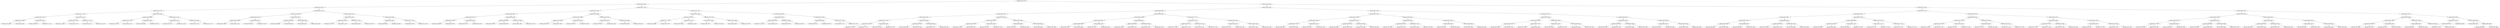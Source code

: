 digraph G{
1856421428 [label="Node{data=[8774, 8774]}"]
1856421428 -> 996359859
996359859 [label="Node{data=[5203, 5203]}"]
996359859 -> 832784158
832784158 [label="Node{data=[3418, 3418]}"]
832784158 -> 1149849559
1149849559 [label="Node{data=[1419, 1419]}"]
1149849559 -> 528813676
528813676 [label="Node{data=[1411, 1411]}"]
528813676 -> 1035025801
1035025801 [label="Node{data=[1405, 1405]}"]
1035025801 -> 377554582
377554582 [label="Node{data=[1168, 1168]}"]
377554582 -> 410518630
410518630 [label="Node{data=[1164, 1164]}"]
377554582 -> 800694123
800694123 [label="Node{data=[1250, 1250]}"]
1035025801 -> 466661984
466661984 [label="Node{data=[1409, 1409]}"]
466661984 -> 91992634
91992634 [label="Node{data=[1408, 1408]}"]
466661984 -> 1576590791
1576590791 [label="Node{data=[1410, 1410]}"]
528813676 -> 1046037460
1046037460 [label="Node{data=[1415, 1415]}"]
1046037460 -> 545568205
545568205 [label="Node{data=[1413, 1413]}"]
545568205 -> 2025204101
2025204101 [label="Node{data=[1412, 1412]}"]
545568205 -> 1673254321
1673254321 [label="Node{data=[1414, 1414]}"]
1046037460 -> 386432497
386432497 [label="Node{data=[1417, 1417]}"]
386432497 -> 312973312
312973312 [label="Node{data=[1416, 1416]}"]
386432497 -> 1536451024
1536451024 [label="Node{data=[1418, 1418]}"]
1149849559 -> 1715417422
1715417422 [label="Node{data=[3410, 3410]}"]
1715417422 -> 839659405
839659405 [label="Node{data=[1980, 1980]}"]
839659405 -> 474334804
474334804 [label="Node{data=[1454, 1454]}"]
474334804 -> 1688710893
1688710893 [label="Node{data=[1420, 1420]}"]
474334804 -> 2072856182
2072856182 [label="Node{data=[1461, 1461]}"]
839659405 -> 674135757
674135757 [label="Node{data=[2854, 2854]}"]
674135757 -> 451640058
451640058 [label="Node{data=[1995, 1995]}"]
674135757 -> 1138913164
1138913164 [label="Node{data=[2878, 2878]}"]
1715417422 -> 1380794224
1380794224 [label="Node{data=[3414, 3414]}"]
1380794224 -> 156167138
156167138 [label="Node{data=[3412, 3412]}"]
156167138 -> 1211333787
1211333787 [label="Node{data=[3411, 3411]}"]
156167138 -> 410903582
410903582 [label="Node{data=[3413, 3413]}"]
1380794224 -> 594607838
594607838 [label="Node{data=[3416, 3416]}"]
594607838 -> 1562316969
1562316969 [label="Node{data=[3415, 3415]}"]
594607838 -> 236677173
236677173 [label="Node{data=[3417, 3417]}"]
832784158 -> 2033266940
2033266940 [label="Node{data=[4671, 4671]}"]
2033266940 -> 1561569034
1561569034 [label="Node{data=[3450, 3450]}"]
1561569034 -> 2016177753
2016177753 [label="Node{data=[3422, 3422]}"]
2016177753 -> 757328809
757328809 [label="Node{data=[3420, 3420]}"]
757328809 -> 1575327777
1575327777 [label="Node{data=[3419, 3419]}"]
757328809 -> 487481184
487481184 [label="Node{data=[3421, 3421]}"]
2016177753 -> 114009150
114009150 [label="Node{data=[3424, 3424]}"]
114009150 -> 872901101
872901101 [label="Node{data=[3423, 3423]}"]
114009150 -> 1171446748
1171446748 [label="Node{data=[3425, 3425]}"]
1561569034 -> 709388633
709388633 [label="Node{data=[4667, 4667]}"]
709388633 -> 1903805050
1903805050 [label="Node{data=[4665, 4665]}"]
1903805050 -> 2118026681
2118026681 [label="Node{data=[4664, 4664]}"]
1903805050 -> 761380249
761380249 [label="Node{data=[4666, 4666]}"]
709388633 -> 1149901773
1149901773 [label="Node{data=[4669, 4669]}"]
1149901773 -> 2069855028
2069855028 [label="Node{data=[4668, 4668]}"]
1149901773 -> 1908812459
1908812459 [label="Node{data=[4670, 4670]}"]
2033266940 -> 1366019199
1366019199 [label="Node{data=[4679, 4679]}"]
1366019199 -> 1168896492
1168896492 [label="Node{data=[4675, 4675]}"]
1168896492 -> 1169007798
1169007798 [label="Node{data=[4673, 4673]}"]
1169007798 -> 100556250
100556250 [label="Node{data=[4672, 4672]}"]
1169007798 -> 175726894
175726894 [label="Node{data=[4674, 4674]}"]
1168896492 -> 273138972
273138972 [label="Node{data=[4677, 4677]}"]
273138972 -> 946293686
946293686 [label="Node{data=[4676, 4676]}"]
273138972 -> 1333842413
1333842413 [label="Node{data=[4678, 4678]}"]
1366019199 -> 246524194
246524194 [label="Node{data=[5020, 5020]}"]
246524194 -> 544273101
544273101 [label="Node{data=[4681, 4681]}"]
544273101 -> 575158158
575158158 [label="Node{data=[4680, 4680]}"]
544273101 -> 1804502419
1804502419 [label="Node{data=[4682, 4682]}"]
246524194 -> 1752553849
1752553849 [label="Node{data=[5077, 5077]}"]
1752553849 -> 1328855072
1328855072 [label="Node{data=[5056, 5056]}"]
1752553849 -> 748880399
748880399 [label="Node{data=[5201, 5201]}"]
996359859 -> 866039829
866039829 [label="Node{data=[7447, 7447]}"]
866039829 -> 1969619214
1969619214 [label="Node{data=[5922, 5922]}"]
1969619214 -> 528044602
528044602 [label="Node{data=[5880, 5880]}"]
528044602 -> 738105504
738105504 [label="Node{data=[5876, 5876]}"]
738105504 -> 1843844058
1843844058 [label="Node{data=[5293, 5293]}"]
1843844058 -> 676184345
676184345 [label="Node{data=[5289, 5289]}"]
1843844058 -> 2104540840
2104540840 [label="Node{data=[5489, 5489]}"]
738105504 -> 580129342
580129342 [label="Node{data=[5878, 5878]}"]
580129342 -> 2042068405
2042068405 [label="Node{data=[5877, 5877]}"]
580129342 -> 1060384403
1060384403 [label="Node{data=[5879, 5879]}"]
528044602 -> 1195987491
1195987491 [label="Node{data=[5884, 5884]}"]
1195987491 -> 1162784022
1162784022 [label="Node{data=[5882, 5882]}"]
1162784022 -> 123091679
123091679 [label="Node{data=[5881, 5881]}"]
1162784022 -> 428399632
428399632 [label="Node{data=[5883, 5883]}"]
1195987491 -> 350047560
350047560 [label="Node{data=[5920, 5920]}"]
350047560 -> 608920792
608920792 [label="Node{data=[5885, 5885]}"]
350047560 -> 318579276
318579276 [label="Node{data=[5921, 5921]}"]
1969619214 -> 1305089119
1305089119 [label="Node{data=[5930, 5930]}"]
1305089119 -> 855877539
855877539 [label="Node{data=[5926, 5926]}"]
855877539 -> 1276209343
1276209343 [label="Node{data=[5924, 5924]}"]
1276209343 -> 923126835
923126835 [label="Node{data=[5923, 5923]}"]
1276209343 -> 712007264
712007264 [label="Node{data=[5925, 5925]}"]
855877539 -> 73452082
73452082 [label="Node{data=[5928, 5928]}"]
73452082 -> 1140006545
1140006545 [label="Node{data=[5927, 5927]}"]
73452082 -> 1510876808
1510876808 [label="Node{data=[5929, 5929]}"]
1305089119 -> 1923473655
1923473655 [label="Node{data=[5978, 5978]}"]
1923473655 -> 1880528331
1880528331 [label="Node{data=[5932, 5932]}"]
1880528331 -> 734661326
734661326 [label="Node{data=[5931, 5931]}"]
1880528331 -> 5981017
5981017 [label="Node{data=[5962, 5962]}"]
1923473655 -> 1562687997
1562687997 [label="Node{data=[6239, 6239]}"]
1562687997 -> 425252703
425252703 [label="Node{data=[6009, 6009]}"]
1562687997 -> 1648308928
1648308928 [label="Node{data=[6254, 6254]}"]
866039829 -> 950330453
950330453 [label="Node{data=[7491, 7491]}"]
950330453 -> 1085757933
1085757933 [label="Node{data=[7483, 7483]}"]
1085757933 -> 529173643
529173643 [label="Node{data=[7479, 7479]}"]
529173643 -> 70784136
70784136 [label="Node{data=[7477, 7477]}"]
70784136 -> 463592982
463592982 [label="Node{data=[7466, 7466]}"]
70784136 -> 1638110398
1638110398 [label="Node{data=[7478, 7478]}"]
529173643 -> 705077973
705077973 [label="Node{data=[7481, 7481]}"]
705077973 -> 1851682633
1851682633 [label="Node{data=[7480, 7480]}"]
705077973 -> 2065321466
2065321466 [label="Node{data=[7482, 7482]}"]
1085757933 -> 107032643
107032643 [label="Node{data=[7487, 7487]}"]
107032643 -> 426654288
426654288 [label="Node{data=[7485, 7485]}"]
426654288 -> 72821267
72821267 [label="Node{data=[7484, 7484]}"]
426654288 -> 755749630
755749630 [label="Node{data=[7486, 7486]}"]
107032643 -> 577178676
577178676 [label="Node{data=[7489, 7489]}"]
577178676 -> 1244860050
1244860050 [label="Node{data=[7488, 7488]}"]
577178676 -> 1997120117
1997120117 [label="Node{data=[7490, 7490]}"]
950330453 -> 73794120
73794120 [label="Node{data=[8766, 8766]}"]
73794120 -> 511354972
511354972 [label="Node{data=[8762, 8762]}"]
511354972 -> 1282372255
1282372255 [label="Node{data=[8760, 8760]}"]
1282372255 -> 1993304941
1993304941 [label="Node{data=[7702, 7702]}"]
1282372255 -> 1116685246
1116685246 [label="Node{data=[8761, 8761]}"]
511354972 -> 159132667
159132667 [label="Node{data=[8764, 8764]}"]
159132667 -> 1051745217
1051745217 [label="Node{data=[8763, 8763]}"]
159132667 -> 866765689
866765689 [label="Node{data=[8765, 8765]}"]
73794120 -> 193199105
193199105 [label="Node{data=[8770, 8770]}"]
193199105 -> 1665674617
1665674617 [label="Node{data=[8768, 8768]}"]
1665674617 -> 1603931266
1603931266 [label="Node{data=[8767, 8767]}"]
1665674617 -> 580253195
580253195 [label="Node{data=[8769, 8769]}"]
193199105 -> 920810924
920810924 [label="Node{data=[8772, 8772]}"]
920810924 -> 342074860
342074860 [label="Node{data=[8771, 8771]}"]
920810924 -> 454182398
454182398 [label="Node{data=[8773, 8773]}"]
1856421428 -> 372956473
372956473 [label="Node{data=[9643, 9643]}"]
372956473 -> 869307719
869307719 [label="Node{data=[9185, 9185]}"]
869307719 -> 982850068
982850068 [label="Node{data=[8806, 8806]}"]
982850068 -> 866227469
866227469 [label="Node{data=[8790, 8790]}"]
866227469 -> 1932678485
1932678485 [label="Node{data=[8782, 8782]}"]
1932678485 -> 1157598425
1157598425 [label="Node{data=[8778, 8778]}"]
1157598425 -> 1445489640
1445489640 [label="Node{data=[8776, 8776]}"]
1445489640 -> 1763612125
1763612125 [label="Node{data=[8775, 8775]}"]
1445489640 -> 141032790
141032790 [label="Node{data=[8777, 8777]}"]
1157598425 -> 818295239
818295239 [label="Node{data=[8780, 8780]}"]
818295239 -> 631536412
631536412 [label="Node{data=[8779, 8779]}"]
818295239 -> 948544008
948544008 [label="Node{data=[8781, 8781]}"]
1932678485 -> 263415042
263415042 [label="Node{data=[8786, 8786]}"]
263415042 -> 242890042
242890042 [label="Node{data=[8784, 8784]}"]
242890042 -> 142660466
142660466 [label="Node{data=[8783, 8783]}"]
242890042 -> 2104277384
2104277384 [label="Node{data=[8785, 8785]}"]
263415042 -> 1776502866
1776502866 [label="Node{data=[8788, 8788]}"]
1776502866 -> 921658289
921658289 [label="Node{data=[8787, 8787]}"]
1776502866 -> 947535197
947535197 [label="Node{data=[8789, 8789]}"]
866227469 -> 541225763
541225763 [label="Node{data=[8798, 8798]}"]
541225763 -> 1393561249
1393561249 [label="Node{data=[8794, 8794]}"]
1393561249 -> 514788761
514788761 [label="Node{data=[8792, 8792]}"]
514788761 -> 2002148292
2002148292 [label="Node{data=[8791, 8791]}"]
514788761 -> 1153365350
1153365350 [label="Node{data=[8793, 8793]}"]
1393561249 -> 394825302
394825302 [label="Node{data=[8796, 8796]}"]
394825302 -> 1907202811
1907202811 [label="Node{data=[8795, 8795]}"]
394825302 -> 878733169
878733169 [label="Node{data=[8797, 8797]}"]
541225763 -> 122073438
122073438 [label="Node{data=[8802, 8802]}"]
122073438 -> 1416590814
1416590814 [label="Node{data=[8800, 8800]}"]
1416590814 -> 1225283562
1225283562 [label="Node{data=[8799, 8799]}"]
1416590814 -> 2120546901
2120546901 [label="Node{data=[8801, 8801]}"]
122073438 -> 1285187718
1285187718 [label="Node{data=[8804, 8804]}"]
1285187718 -> 1676948814
1676948814 [label="Node{data=[8803, 8803]}"]
1285187718 -> 1757972957
1757972957 [label="Node{data=[8805, 8805]}"]
982850068 -> 833056963
833056963 [label="Node{data=[8822, 8822]}"]
833056963 -> 778498089
778498089 [label="Node{data=[8814, 8814]}"]
778498089 -> 1828384494
1828384494 [label="Node{data=[8810, 8810]}"]
1828384494 -> 1087378637
1087378637 [label="Node{data=[8808, 8808]}"]
1087378637 -> 1257985404
1257985404 [label="Node{data=[8807, 8807]}"]
1087378637 -> 1392837554
1392837554 [label="Node{data=[8809, 8809]}"]
1828384494 -> 1756568226
1756568226 [label="Node{data=[8812, 8812]}"]
1756568226 -> 671423749
671423749 [label="Node{data=[8811, 8811]}"]
1756568226 -> 952495564
952495564 [label="Node{data=[8813, 8813]}"]
778498089 -> 1134977525
1134977525 [label="Node{data=[8818, 8818]}"]
1134977525 -> 858785065
858785065 [label="Node{data=[8816, 8816]}"]
858785065 -> 861784959
861784959 [label="Node{data=[8815, 8815]}"]
858785065 -> 618785621
618785621 [label="Node{data=[8817, 8817]}"]
1134977525 -> 1412993013
1412993013 [label="Node{data=[8820, 8820]}"]
1412993013 -> 1729286422
1729286422 [label="Node{data=[8819, 8819]}"]
1412993013 -> 986310840
986310840 [label="Node{data=[8821, 8821]}"]
833056963 -> 291047415
291047415 [label="Node{data=[9177, 9177]}"]
291047415 -> 26113294
26113294 [label="Node{data=[9173, 9173]}"]
26113294 -> 1894092360
1894092360 [label="Node{data=[9171, 9171]}"]
1894092360 -> 94123204
94123204 [label="Node{data=[9170, 9170]}"]
1894092360 -> 1554246975
1554246975 [label="Node{data=[9172, 9172]}"]
26113294 -> 787989920
787989920 [label="Node{data=[9175, 9175]}"]
787989920 -> 1924962808
1924962808 [label="Node{data=[9174, 9174]}"]
787989920 -> 375564671
375564671 [label="Node{data=[9176, 9176]}"]
291047415 -> 1441494169
1441494169 [label="Node{data=[9181, 9181]}"]
1441494169 -> 1168204097
1168204097 [label="Node{data=[9179, 9179]}"]
1168204097 -> 1405375316
1405375316 [label="Node{data=[9178, 9178]}"]
1168204097 -> 1357787394
1357787394 [label="Node{data=[9180, 9180]}"]
1441494169 -> 1588582458
1588582458 [label="Node{data=[9183, 9183]}"]
1588582458 -> 281674183
281674183 [label="Node{data=[9182, 9182]}"]
1588582458 -> 1634053753
1634053753 [label="Node{data=[9184, 9184]}"]
869307719 -> 1084421494
1084421494 [label="Node{data=[9611, 9611]}"]
1084421494 -> 1617730384
1617730384 [label="Node{data=[9201, 9201]}"]
1617730384 -> 552106659
552106659 [label="Node{data=[9193, 9193]}"]
552106659 -> 1815223969
1815223969 [label="Node{data=[9189, 9189]}"]
1815223969 -> 996957972
996957972 [label="Node{data=[9187, 9187]}"]
996957972 -> 1063187762
1063187762 [label="Node{data=[9186, 9186]}"]
996957972 -> 1551940888
1551940888 [label="Node{data=[9188, 9188]}"]
1815223969 -> 549152575
549152575 [label="Node{data=[9191, 9191]}"]
549152575 -> 2037782723
2037782723 [label="Node{data=[9190, 9190]}"]
549152575 -> 835294650
835294650 [label="Node{data=[9192, 9192]}"]
552106659 -> 1761122022
1761122022 [label="Node{data=[9197, 9197]}"]
1761122022 -> 318871129
318871129 [label="Node{data=[9195, 9195]}"]
318871129 -> 1526215930
1526215930 [label="Node{data=[9194, 9194]}"]
318871129 -> 660672090
660672090 [label="Node{data=[9196, 9196]}"]
1761122022 -> 184738806
184738806 [label="Node{data=[9199, 9199]}"]
184738806 -> 338562961
338562961 [label="Node{data=[9198, 9198]}"]
184738806 -> 258647562
258647562 [label="Node{data=[9200, 9200]}"]
1617730384 -> 542538339
542538339 [label="Node{data=[9209, 9209]}"]
542538339 -> 1012342988
1012342988 [label="Node{data=[9205, 9205]}"]
1012342988 -> 1491198544
1491198544 [label="Node{data=[9203, 9203]}"]
1491198544 -> 39929264
39929264 [label="Node{data=[9202, 9202]}"]
1491198544 -> 301445885
301445885 [label="Node{data=[9204, 9204]}"]
1012342988 -> 346272079
346272079 [label="Node{data=[9207, 9207]}"]
346272079 -> 1124545257
1124545257 [label="Node{data=[9206, 9206]}"]
346272079 -> 1271112700
1271112700 [label="Node{data=[9208, 9208]}"]
542538339 -> 1737461795
1737461795 [label="Node{data=[9607, 9607]}"]
1737461795 -> 1848605780
1848605780 [label="Node{data=[9605, 9605]}"]
1848605780 -> 340101890
340101890 [label="Node{data=[9604, 9604]}"]
1848605780 -> 1120867893
1120867893 [label="Node{data=[9606, 9606]}"]
1737461795 -> 1507498183
1507498183 [label="Node{data=[9609, 9609]}"]
1507498183 -> 1283621492
1283621492 [label="Node{data=[9608, 9608]}"]
1507498183 -> 1957109117
1957109117 [label="Node{data=[9610, 9610]}"]
1084421494 -> 1323549538
1323549538 [label="Node{data=[9627, 9627]}"]
1323549538 -> 1131570905
1131570905 [label="Node{data=[9619, 9619]}"]
1131570905 -> 456908257
456908257 [label="Node{data=[9615, 9615]}"]
456908257 -> 1471903502
1471903502 [label="Node{data=[9613, 9613]}"]
1471903502 -> 127096392
127096392 [label="Node{data=[9612, 9612]}"]
1471903502 -> 1460120781
1460120781 [label="Node{data=[9614, 9614]}"]
456908257 -> 311863065
311863065 [label="Node{data=[9617, 9617]}"]
311863065 -> 504996162
504996162 [label="Node{data=[9616, 9616]}"]
311863065 -> 52790751
52790751 [label="Node{data=[9618, 9618]}"]
1131570905 -> 1764634802
1764634802 [label="Node{data=[9623, 9623]}"]
1764634802 -> 1311239393
1311239393 [label="Node{data=[9621, 9621]}"]
1311239393 -> 493307862
493307862 [label="Node{data=[9620, 9620]}"]
1311239393 -> 851653336
851653336 [label="Node{data=[9622, 9622]}"]
1764634802 -> 720383890
720383890 [label="Node{data=[9625, 9625]}"]
720383890 -> 1539411657
1539411657 [label="Node{data=[9624, 9624]}"]
720383890 -> 2092903312
2092903312 [label="Node{data=[9626, 9626]}"]
1323549538 -> 1463911213
1463911213 [label="Node{data=[9635, 9635]}"]
1463911213 -> 2087103208
2087103208 [label="Node{data=[9631, 9631]}"]
2087103208 -> 730256491
730256491 [label="Node{data=[9629, 9629]}"]
730256491 -> 786471200
786471200 [label="Node{data=[9628, 9628]}"]
730256491 -> 1969438522
1969438522 [label="Node{data=[9630, 9630]}"]
2087103208 -> 1008462484
1008462484 [label="Node{data=[9633, 9633]}"]
1008462484 -> 555959536
555959536 [label="Node{data=[9632, 9632]}"]
1008462484 -> 195096685
195096685 [label="Node{data=[9634, 9634]}"]
1463911213 -> 1733727436
1733727436 [label="Node{data=[9639, 9639]}"]
1733727436 -> 83529208
83529208 [label="Node{data=[9637, 9637]}"]
83529208 -> 1069894995
1069894995 [label="Node{data=[9636, 9636]}"]
83529208 -> 862646622
862646622 [label="Node{data=[9638, 9638]}"]
1733727436 -> 1623843595
1623843595 [label="Node{data=[9641, 9641]}"]
1623843595 -> 814491559
814491559 [label="Node{data=[9640, 9640]}"]
1623843595 -> 624319280
624319280 [label="Node{data=[9642, 9642]}"]
372956473 -> 1093844681
1093844681 [label="Node{data=[9795, 9795]}"]
1093844681 -> 1850526815
1850526815 [label="Node{data=[9717, 9717]}"]
1850526815 -> 1068265262
1068265262 [label="Node{data=[9659, 9659]}"]
1068265262 -> 685005872
685005872 [label="Node{data=[9651, 9651]}"]
685005872 -> 2084862741
2084862741 [label="Node{data=[9647, 9647]}"]
2084862741 -> 1952612086
1952612086 [label="Node{data=[9645, 9645]}"]
1952612086 -> 686533195
686533195 [label="Node{data=[9644, 9644]}"]
1952612086 -> 584341178
584341178 [label="Node{data=[9646, 9646]}"]
2084862741 -> 2107051302
2107051302 [label="Node{data=[9649, 9649]}"]
2107051302 -> 451238316
451238316 [label="Node{data=[9648, 9648]}"]
2107051302 -> 1873346889
1873346889 [label="Node{data=[9650, 9650]}"]
685005872 -> 1875438464
1875438464 [label="Node{data=[9655, 9655]}"]
1875438464 -> 720577890
720577890 [label="Node{data=[9653, 9653]}"]
720577890 -> 443228585
443228585 [label="Node{data=[9652, 9652]}"]
720577890 -> 1039124708
1039124708 [label="Node{data=[9654, 9654]}"]
1875438464 -> 357806130
357806130 [label="Node{data=[9657, 9657]}"]
357806130 -> 649617359
649617359 [label="Node{data=[9656, 9656]}"]
357806130 -> 1704809688
1704809688 [label="Node{data=[9658, 9658]}"]
1068265262 -> 645273703
645273703 [label="Node{data=[9709, 9709]}"]
645273703 -> 774696635
774696635 [label="Node{data=[9663, 9663]}"]
774696635 -> 1250859670
1250859670 [label="Node{data=[9661, 9661]}"]
1250859670 -> 1161444491
1161444491 [label="Node{data=[9660, 9660]}"]
1250859670 -> 1394192747
1394192747 [label="Node{data=[9662, 9662]}"]
774696635 -> 445240453
445240453 [label="Node{data=[9707, 9707]}"]
445240453 -> 619558760
619558760 [label="Node{data=[9664, 9664]}"]
445240453 -> 807868698
807868698 [label="Node{data=[9708, 9708]}"]
645273703 -> 774599836
774599836 [label="Node{data=[9713, 9713]}"]
774599836 -> 2060623904
2060623904 [label="Node{data=[9711, 9711]}"]
2060623904 -> 860692197
860692197 [label="Node{data=[9710, 9710]}"]
2060623904 -> 992624223
992624223 [label="Node{data=[9712, 9712]}"]
774599836 -> 1322267186
1322267186 [label="Node{data=[9715, 9715]}"]
1322267186 -> 560748648
560748648 [label="Node{data=[9714, 9714]}"]
1322267186 -> 2056110230
2056110230 [label="Node{data=[9716, 9716]}"]
1850526815 -> 281002334
281002334 [label="Node{data=[9754, 9754]}"]
281002334 -> 1605443801
1605443801 [label="Node{data=[9746, 9746]}"]
1605443801 -> 484285535
484285535 [label="Node{data=[9742, 9742]}"]
484285535 -> 146830882
146830882 [label="Node{data=[9719, 9719]}"]
146830882 -> 1721496405
1721496405 [label="Node{data=[9718, 9718]}"]
146830882 -> 821735607
821735607 [label="Node{data=[9741, 9741]}"]
484285535 -> 1085664659
1085664659 [label="Node{data=[9744, 9744]}"]
1085664659 -> 1271919297
1271919297 [label="Node{data=[9743, 9743]}"]
1085664659 -> 1928831414
1928831414 [label="Node{data=[9745, 9745]}"]
1605443801 -> 393074775
393074775 [label="Node{data=[9750, 9750]}"]
393074775 -> 2019255900
2019255900 [label="Node{data=[9748, 9748]}"]
2019255900 -> 1278659180
1278659180 [label="Node{data=[9747, 9747]}"]
2019255900 -> 50538573
50538573 [label="Node{data=[9749, 9749]}"]
393074775 -> 2052454170
2052454170 [label="Node{data=[9752, 9752]}"]
2052454170 -> 1503598474
1503598474 [label="Node{data=[9751, 9751]}"]
2052454170 -> 587252607
587252607 [label="Node{data=[9753, 9753]}"]
281002334 -> 970704402
970704402 [label="Node{data=[9787, 9787]}"]
970704402 -> 1826822932
1826822932 [label="Node{data=[9783, 9783]}"]
1826822932 -> 1306620485
1306620485 [label="Node{data=[9781, 9781]}"]
1306620485 -> 1759468477
1759468477 [label="Node{data=[9755, 9755]}"]
1306620485 -> 257158114
257158114 [label="Node{data=[9782, 9782]}"]
1826822932 -> 2065459879
2065459879 [label="Node{data=[9785, 9785]}"]
2065459879 -> 1026116827
1026116827 [label="Node{data=[9784, 9784]}"]
2065459879 -> 800717424
800717424 [label="Node{data=[9786, 9786]}"]
970704402 -> 1059395742
1059395742 [label="Node{data=[9791, 9791]}"]
1059395742 -> 670303375
670303375 [label="Node{data=[9789, 9789]}"]
670303375 -> 1355598654
1355598654 [label="Node{data=[9788, 9788]}"]
670303375 -> 818331949
818331949 [label="Node{data=[9790, 9790]}"]
1059395742 -> 657514051
657514051 [label="Node{data=[9793, 9793]}"]
657514051 -> 552035926
552035926 [label="Node{data=[9792, 9792]}"]
657514051 -> 382000207
382000207 [label="Node{data=[9794, 9794]}"]
1093844681 -> 277723155
277723155 [label="Node{data=[9827, 9827]}"]
277723155 -> 829337223
829337223 [label="Node{data=[9811, 9811]}"]
829337223 -> 706788138
706788138 [label="Node{data=[9803, 9803]}"]
706788138 -> 439762053
439762053 [label="Node{data=[9799, 9799]}"]
439762053 -> 1736856304
1736856304 [label="Node{data=[9797, 9797]}"]
1736856304 -> 593019409
593019409 [label="Node{data=[9796, 9796]}"]
1736856304 -> 210687163
210687163 [label="Node{data=[9798, 9798]}"]
439762053 -> 670503867
670503867 [label="Node{data=[9801, 9801]}"]
670503867 -> 1915995239
1915995239 [label="Node{data=[9800, 9800]}"]
670503867 -> 396281978
396281978 [label="Node{data=[9802, 9802]}"]
706788138 -> 1842347326
1842347326 [label="Node{data=[9807, 9807]}"]
1842347326 -> 1924809207
1924809207 [label="Node{data=[9805, 9805]}"]
1924809207 -> 507949883
507949883 [label="Node{data=[9804, 9804]}"]
1924809207 -> 2147120529
2147120529 [label="Node{data=[9806, 9806]}"]
1842347326 -> 1833849181
1833849181 [label="Node{data=[9809, 9809]}"]
1833849181 -> 1306198266
1306198266 [label="Node{data=[9808, 9808]}"]
1833849181 -> 1714400529
1714400529 [label="Node{data=[9810, 9810]}"]
829337223 -> 1255479992
1255479992 [label="Node{data=[9819, 9819]}"]
1255479992 -> 1435397638
1435397638 [label="Node{data=[9815, 9815]}"]
1435397638 -> 1078425757
1078425757 [label="Node{data=[9813, 9813]}"]
1078425757 -> 1536885409
1536885409 [label="Node{data=[9812, 9812]}"]
1078425757 -> 964285360
964285360 [label="Node{data=[9814, 9814]}"]
1435397638 -> 522282183
522282183 [label="Node{data=[9817, 9817]}"]
522282183 -> 1683584046
1683584046 [label="Node{data=[9816, 9816]}"]
522282183 -> 1733618702
1733618702 [label="Node{data=[9818, 9818]}"]
1255479992 -> 281499399
281499399 [label="Node{data=[9823, 9823]}"]
281499399 -> 81006212
81006212 [label="Node{data=[9821, 9821]}"]
81006212 -> 721678900
721678900 [label="Node{data=[9820, 9820]}"]
81006212 -> 1811374022
1811374022 [label="Node{data=[9822, 9822]}"]
281499399 -> 1101157072
1101157072 [label="Node{data=[9825, 9825]}"]
1101157072 -> 1705428046
1705428046 [label="Node{data=[9824, 9824]}"]
1101157072 -> 1358956700
1358956700 [label="Node{data=[9826, 9826]}"]
277723155 -> 5792789
5792789 [label="Node{data=[9875, 9875]}"]
5792789 -> 1405059612
1405059612 [label="Node{data=[9835, 9835]}"]
1405059612 -> 6858897
6858897 [label="Node{data=[9831, 9831]}"]
6858897 -> 1367151848
1367151848 [label="Node{data=[9829, 9829]}"]
1367151848 -> 315013662
315013662 [label="Node{data=[9828, 9828]}"]
1367151848 -> 1028027704
1028027704 [label="Node{data=[9830, 9830]}"]
6858897 -> 2024767009
2024767009 [label="Node{data=[9833, 9833]}"]
2024767009 -> 1095561096
1095561096 [label="Node{data=[9832, 9832]}"]
2024767009 -> 1719512053
1719512053 [label="Node{data=[9834, 9834]}"]
1405059612 -> 1755114935
1755114935 [label="Node{data=[9871, 9871]}"]
1755114935 -> 1799477491
1799477491 [label="Node{data=[9869, 9869]}"]
1799477491 -> 1305955004
1305955004 [label="Node{data=[9836, 9836]}"]
1799477491 -> 1191080688
1191080688 [label="Node{data=[9870, 9870]}"]
1755114935 -> 1224789709
1224789709 [label="Node{data=[9873, 9873]}"]
1224789709 -> 753078622
753078622 [label="Node{data=[9872, 9872]}"]
1224789709 -> 1528179924
1528179924 [label="Node{data=[9874, 9874]}"]
5792789 -> 1850387636
1850387636 [label="Node{data=[9879, 9879]}"]
1850387636 -> 569598230
569598230 [label="Node{data=[9877, 9877]}"]
569598230 -> 355397015
355397015 [label="Node{data=[9876, 9876]}"]
569598230 -> 2134115178
2134115178 [label="Node{data=[9878, 9878]}"]
1850387636 -> 1151352628
1151352628 [label="Node{data=[9881, 9881]}"]
1151352628 -> 2128682343
2128682343 [label="Node{data=[9880, 9880]}"]
1151352628 -> 474027385
474027385 [label="Node{data=[9883, 9883]}"]
474027385 -> 1127312072
1127312072 [label="Node{data=[9882, 9882]}"]
474027385 -> 103654405
103654405 [label="Node{data=[9884, 9884]}"]
}